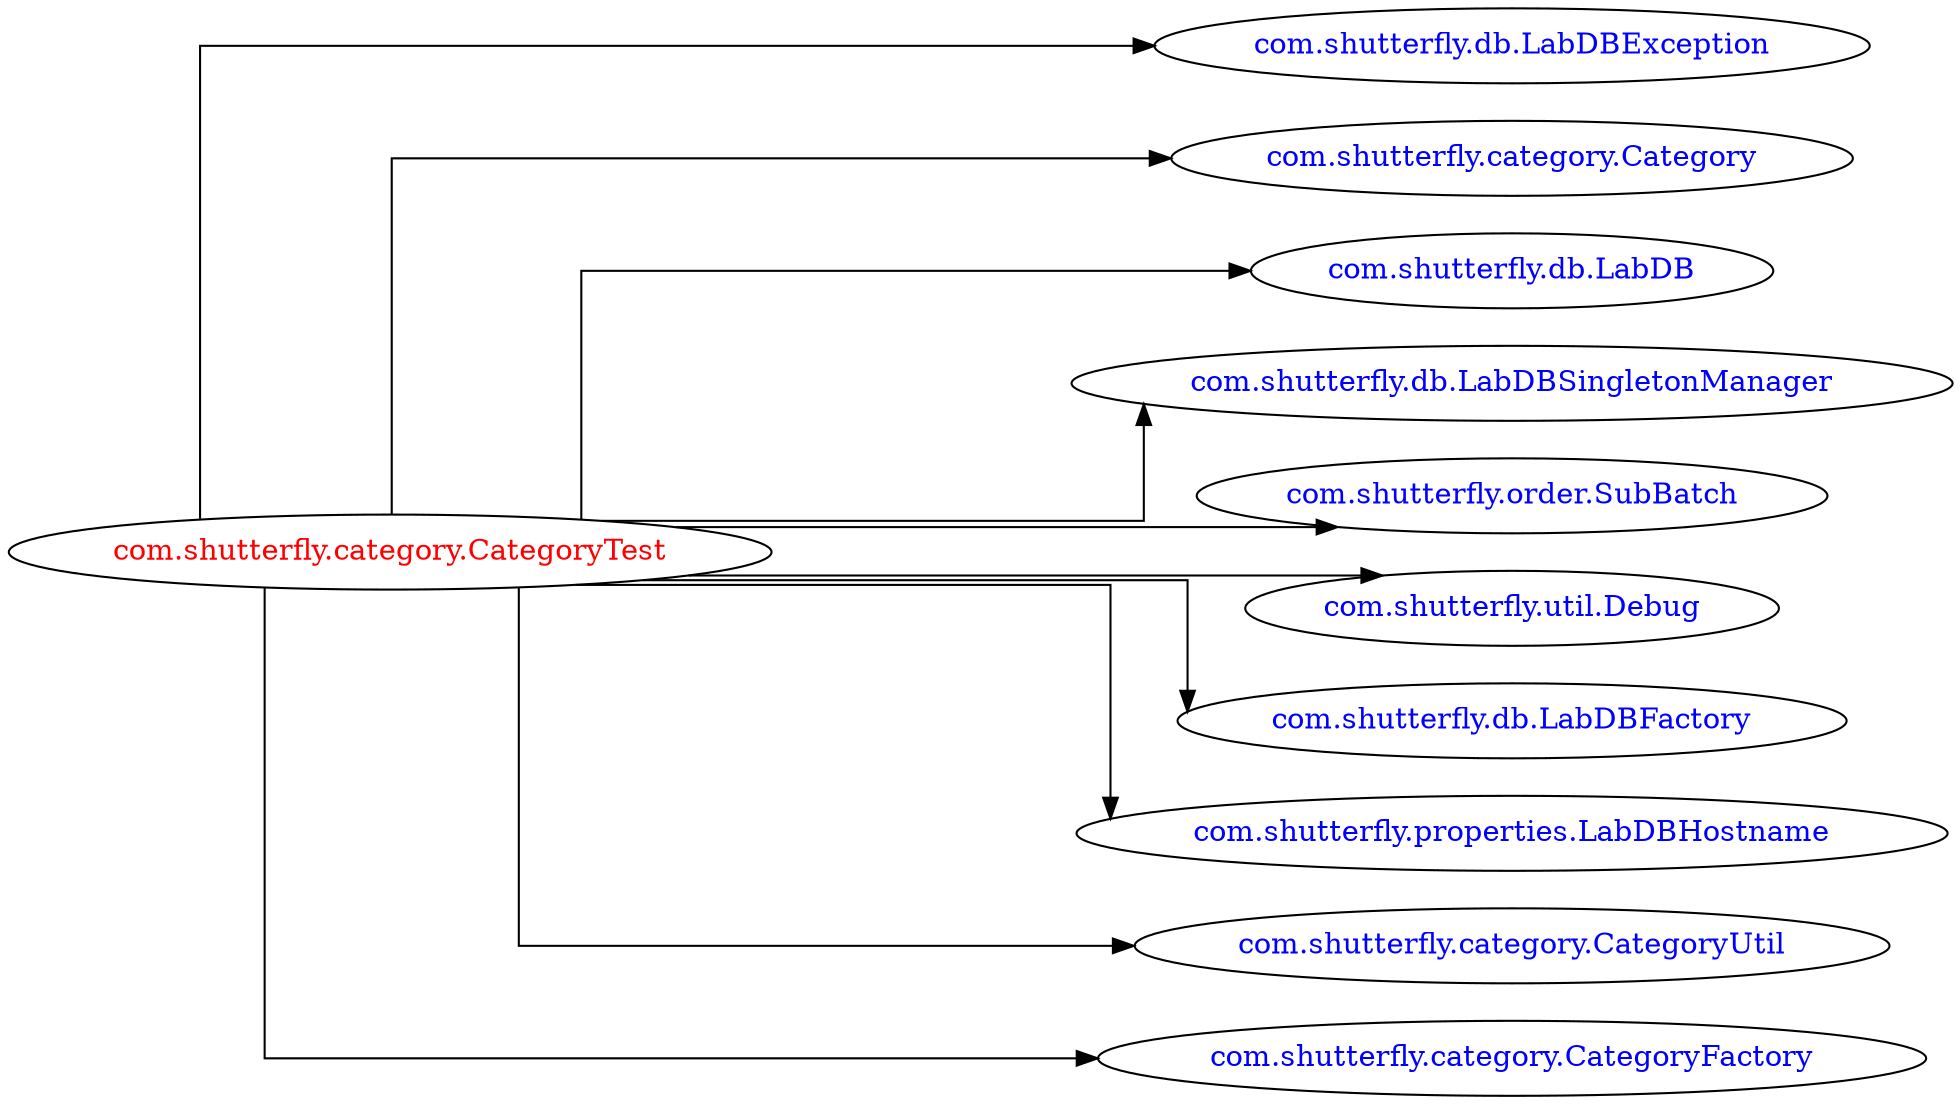 digraph dependencyGraph {
 concentrate=true;
 ranksep="2.0";
 rankdir="LR"; 
 splines="ortho";
"com.shutterfly.category.CategoryTest" [fontcolor="red"];
"com.shutterfly.db.LabDBException" [ fontcolor="blue" ];
"com.shutterfly.category.CategoryTest"->"com.shutterfly.db.LabDBException";
"com.shutterfly.category.Category" [ fontcolor="blue" ];
"com.shutterfly.category.CategoryTest"->"com.shutterfly.category.Category";
"com.shutterfly.db.LabDB" [ fontcolor="blue" ];
"com.shutterfly.category.CategoryTest"->"com.shutterfly.db.LabDB";
"com.shutterfly.db.LabDBSingletonManager" [ fontcolor="blue" ];
"com.shutterfly.category.CategoryTest"->"com.shutterfly.db.LabDBSingletonManager";
"com.shutterfly.order.SubBatch" [ fontcolor="blue" ];
"com.shutterfly.category.CategoryTest"->"com.shutterfly.order.SubBatch";
"com.shutterfly.util.Debug" [ fontcolor="blue" ];
"com.shutterfly.category.CategoryTest"->"com.shutterfly.util.Debug";
"com.shutterfly.db.LabDBFactory" [ fontcolor="blue" ];
"com.shutterfly.category.CategoryTest"->"com.shutterfly.db.LabDBFactory";
"com.shutterfly.properties.LabDBHostname" [ fontcolor="blue" ];
"com.shutterfly.category.CategoryTest"->"com.shutterfly.properties.LabDBHostname";
"com.shutterfly.category.CategoryUtil" [ fontcolor="blue" ];
"com.shutterfly.category.CategoryTest"->"com.shutterfly.category.CategoryUtil";
"com.shutterfly.category.CategoryFactory" [ fontcolor="blue" ];
"com.shutterfly.category.CategoryTest"->"com.shutterfly.category.CategoryFactory";
}